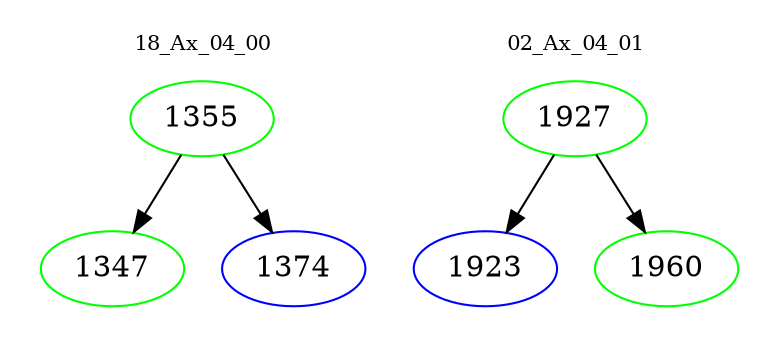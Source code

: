 digraph{
subgraph cluster_0 {
color = white
label = "18_Ax_04_00";
fontsize=10;
T0_1355 [label="1355", color="green"]
T0_1355 -> T0_1347 [color="black"]
T0_1347 [label="1347", color="green"]
T0_1355 -> T0_1374 [color="black"]
T0_1374 [label="1374", color="blue"]
}
subgraph cluster_1 {
color = white
label = "02_Ax_04_01";
fontsize=10;
T1_1927 [label="1927", color="green"]
T1_1927 -> T1_1923 [color="black"]
T1_1923 [label="1923", color="blue"]
T1_1927 -> T1_1960 [color="black"]
T1_1960 [label="1960", color="green"]
}
}

